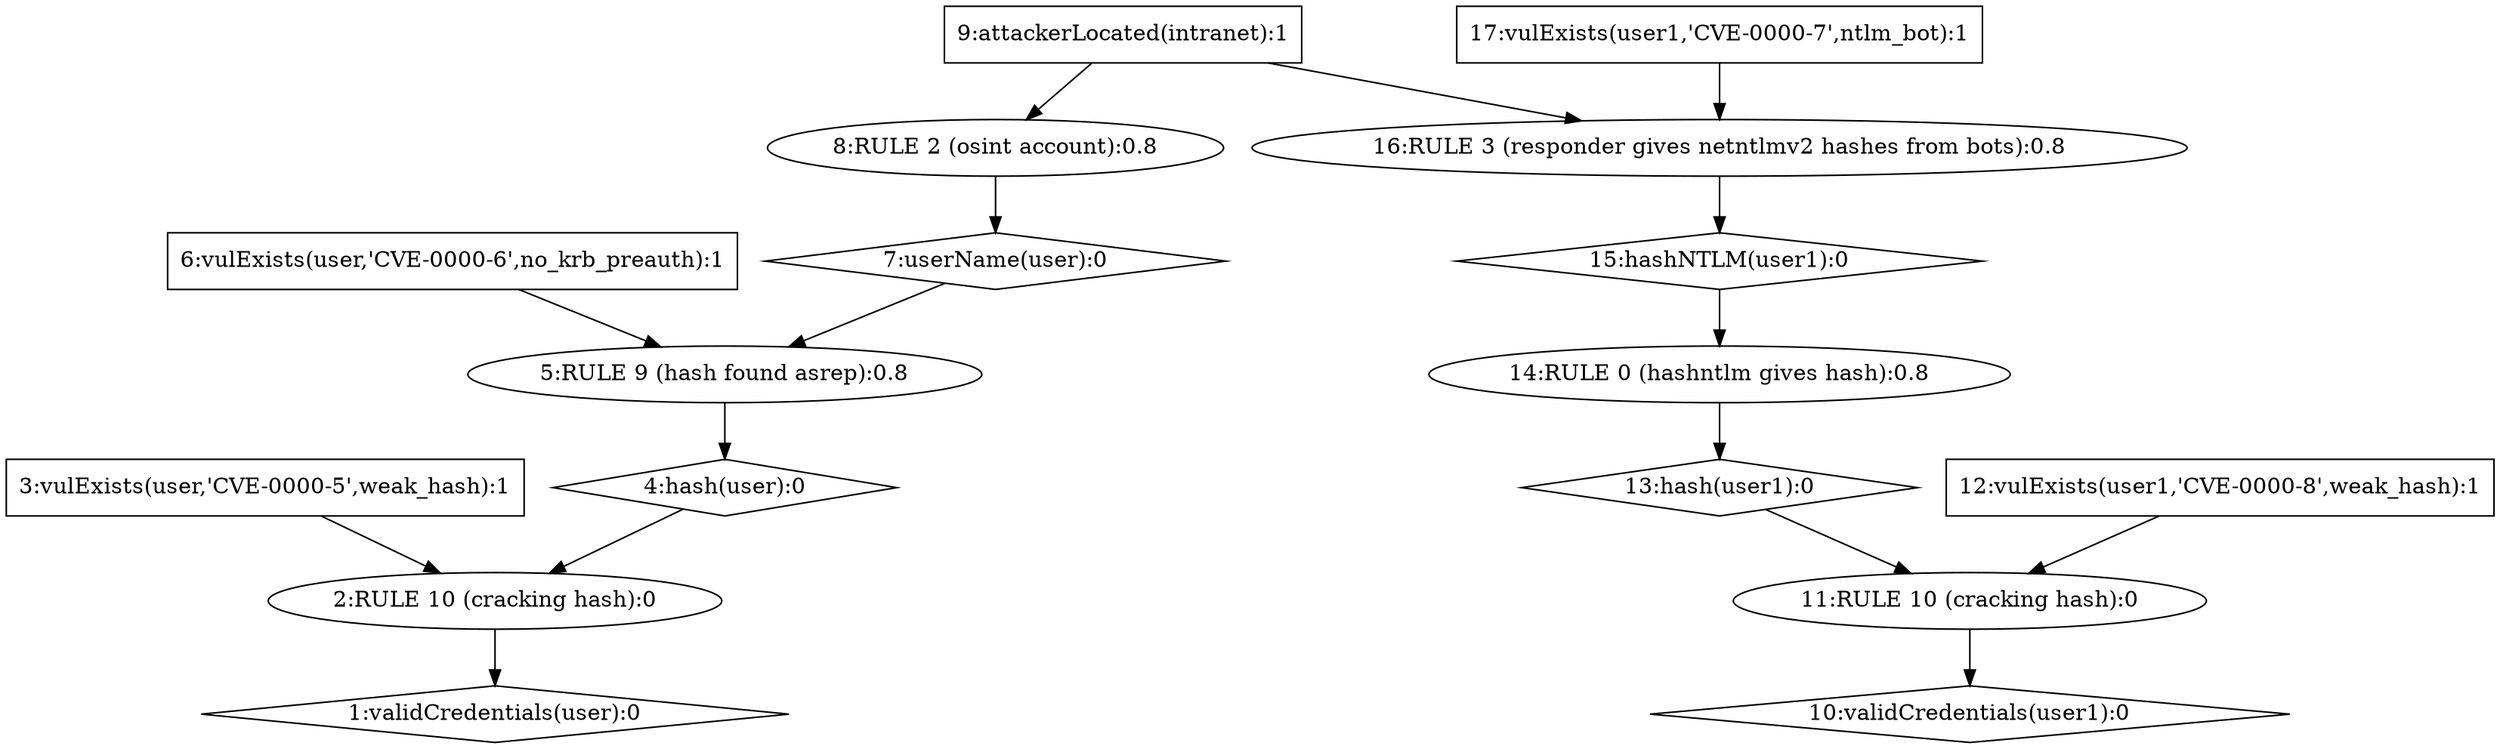 digraph G {
	1 [label="1:validCredentials(user):0",shape=diamond];
	2 [label="2:RULE 10 (cracking hash):0",shape=ellipse];
	3 [label="3:vulExists(user,'CVE-0000-5',weak_hash):1",shape=box];
	4 [label="4:hash(user):0",shape=diamond];
	5 [label="5:RULE 9 (hash found asrep):0.8",shape=ellipse];
	6 [label="6:vulExists(user,'CVE-0000-6',no_krb_preauth):1",shape=box];
	7 [label="7:userName(user):0",shape=diamond];
	8 [label="8:RULE 2 (osint account):0.8",shape=ellipse];
	9 [label="9:attackerLocated(intranet):1",shape=box];
	10 [label="10:validCredentials(user1):0",shape=diamond];
	11 [label="11:RULE 10 (cracking hash):0",shape=ellipse];
	12 [label="12:vulExists(user1,'CVE-0000-8',weak_hash):1",shape=box];
	13 [label="13:hash(user1):0",shape=diamond];
	14 [label="14:RULE 0 (hashntlm gives hash):0.8",shape=ellipse];
	15 [label="15:hashNTLM(user1):0",shape=diamond];
	16 [label="16:RULE 3 (responder gives netntlmv2 hashes from bots):0.8",shape=ellipse];
	17 [label="17:vulExists(user1,'CVE-0000-7',ntlm_bot):1",shape=box];
	3 -> 	2;
	6 -> 	5;
	9 -> 	8;
	8 -> 	7;
	7 -> 	5;
	5 -> 	4;
	4 -> 	2;
	2 -> 	1;
	12 -> 	11;
	17 -> 	16;
	9 -> 	16;
	16 -> 	15;
	15 -> 	14;
	14 -> 	13;
	13 -> 	11;
	11 -> 	10;
}
